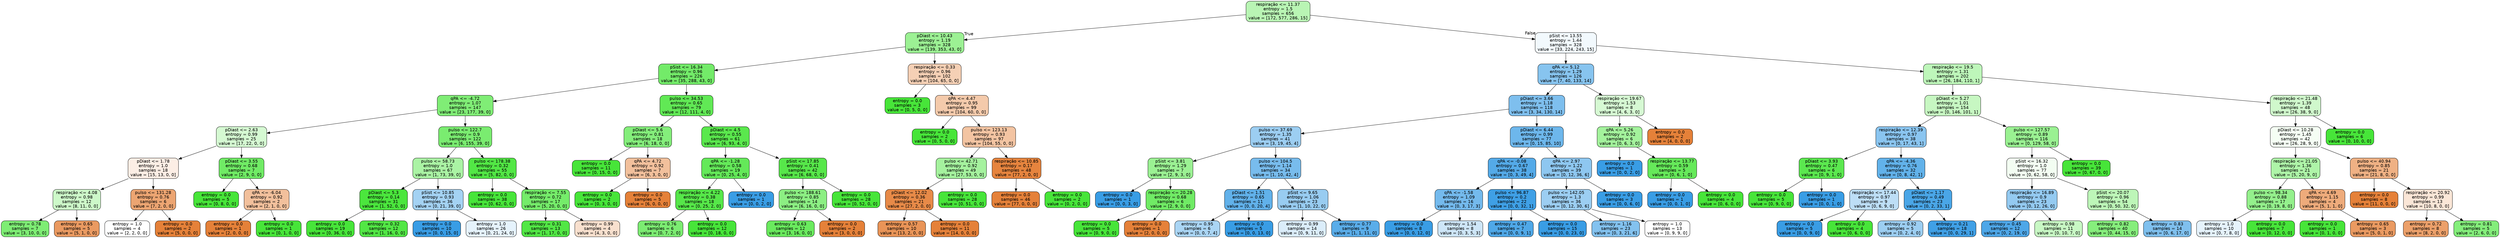 digraph Tree {
node [shape=box, style="filled, rounded", color="black", fontname="helvetica"] ;
edge [fontname="helvetica"] ;
0 [label="respiração <= 11.37\nentropy = 1.5\nsamples = 656\nvalue = [172, 577, 286, 15]", fillcolor="#b9f5b4"] ;
1 [label="pDiast <= 10.43\nentropy = 1.19\nsamples = 328\nvalue = [139, 353, 43, 0]", fillcolor="#9cf194"] ;
0 -> 1 [labeldistance=2.5, labelangle=45, headlabel="True"] ;
2 [label="pSist <= 16.34\nentropy = 0.96\nsamples = 226\nvalue = [35, 288, 43, 0]", fillcolor="#73eb69"] ;
1 -> 2 ;
3 [label="qPA <= -4.72\nentropy = 1.07\nsamples = 147\nvalue = [23, 177, 39, 0]", fillcolor="#80ed76"] ;
2 -> 3 ;
4 [label="pDiast <= 2.63\nentropy = 0.99\nsamples = 25\nvalue = [17, 22, 0, 0]", fillcolor="#d5f9d2"] ;
3 -> 4 ;
5 [label="pDiast <= 1.78\nentropy = 1.0\nsamples = 18\nvalue = [15, 13, 0, 0]", fillcolor="#fceee5"] ;
4 -> 5 ;
6 [label="respiração <= 4.08\nentropy = 0.98\nsamples = 12\nvalue = [8, 11, 0, 0]", fillcolor="#cdf8c9"] ;
5 -> 6 ;
7 [label="entropy = 0.78\nsamples = 7\nvalue = [3, 10, 0, 0]", fillcolor="#7eed74"] ;
6 -> 7 ;
8 [label="entropy = 0.65\nsamples = 5\nvalue = [5, 1, 0, 0]", fillcolor="#ea9a61"] ;
6 -> 8 ;
9 [label="pulso <= 131.28\nentropy = 0.76\nsamples = 6\nvalue = [7, 2, 0, 0]", fillcolor="#eca572"] ;
5 -> 9 ;
10 [label="entropy = 1.0\nsamples = 4\nvalue = [2, 2, 0, 0]", fillcolor="#ffffff"] ;
9 -> 10 ;
11 [label="entropy = 0.0\nsamples = 2\nvalue = [5, 0, 0, 0]", fillcolor="#e58139"] ;
9 -> 11 ;
12 [label="pDiast <= 3.55\nentropy = 0.68\nsamples = 7\nvalue = [2, 9, 0, 0]", fillcolor="#70eb65"] ;
4 -> 12 ;
13 [label="entropy = 0.0\nsamples = 5\nvalue = [0, 8, 0, 0]", fillcolor="#47e539"] ;
12 -> 13 ;
14 [label="qPA <= -6.04\nentropy = 0.92\nsamples = 2\nvalue = [2, 1, 0, 0]", fillcolor="#f2c09c"] ;
12 -> 14 ;
15 [label="entropy = 0.0\nsamples = 1\nvalue = [2, 0, 0, 0]", fillcolor="#e58139"] ;
14 -> 15 ;
16 [label="entropy = 0.0\nsamples = 1\nvalue = [0, 1, 0, 0]", fillcolor="#47e539"] ;
14 -> 16 ;
17 [label="pulso <= 122.7\nentropy = 0.9\nsamples = 122\nvalue = [6, 155, 39, 0]", fillcolor="#7aec70"] ;
3 -> 17 ;
18 [label="pulso <= 58.73\nentropy = 1.0\nsamples = 67\nvalue = [1, 73, 39, 0]", fillcolor="#aaf3a4"] ;
17 -> 18 ;
19 [label="pDiast <= 5.3\nentropy = 0.14\nsamples = 31\nvalue = [1, 52, 0, 0]", fillcolor="#4be63d"] ;
18 -> 19 ;
20 [label="entropy = 0.0\nsamples = 19\nvalue = [0, 36, 0, 0]", fillcolor="#47e539"] ;
19 -> 20 ;
21 [label="entropy = 0.32\nsamples = 12\nvalue = [1, 16, 0, 0]", fillcolor="#52e745"] ;
19 -> 21 ;
22 [label="pSist <= 10.85\nentropy = 0.93\nsamples = 36\nvalue = [0, 21, 39, 0]", fillcolor="#a4d2f3"] ;
18 -> 22 ;
23 [label="entropy = 0.0\nsamples = 10\nvalue = [0, 0, 15, 0]", fillcolor="#399de5"] ;
22 -> 23 ;
24 [label="entropy = 1.0\nsamples = 26\nvalue = [0, 21, 24, 0]", fillcolor="#e6f3fc"] ;
22 -> 24 ;
25 [label="pulso <= 178.38\nentropy = 0.32\nsamples = 55\nvalue = [5, 82, 0, 0]", fillcolor="#52e745"] ;
17 -> 25 ;
26 [label="entropy = 0.0\nsamples = 38\nvalue = [0, 62, 0, 0]", fillcolor="#47e539"] ;
25 -> 26 ;
27 [label="respiração <= 7.55\nentropy = 0.72\nsamples = 17\nvalue = [5, 20, 0, 0]", fillcolor="#75ec6a"] ;
25 -> 27 ;
28 [label="entropy = 0.31\nsamples = 13\nvalue = [1, 17, 0, 0]", fillcolor="#52e745"] ;
27 -> 28 ;
29 [label="entropy = 0.99\nsamples = 4\nvalue = [4, 3, 0, 0]", fillcolor="#f8e0ce"] ;
27 -> 29 ;
30 [label="pulso <= 34.53\nentropy = 0.65\nsamples = 79\nvalue = [12, 111, 4, 0]", fillcolor="#61e955"] ;
2 -> 30 ;
31 [label="pDiast <= 5.6\nentropy = 0.81\nsamples = 18\nvalue = [6, 18, 0, 0]", fillcolor="#84ee7b"] ;
30 -> 31 ;
32 [label="entropy = 0.0\nsamples = 11\nvalue = [0, 15, 0, 0]", fillcolor="#47e539"] ;
31 -> 32 ;
33 [label="qPA <= 4.72\nentropy = 0.92\nsamples = 7\nvalue = [6, 3, 0, 0]", fillcolor="#f2c09c"] ;
31 -> 33 ;
34 [label="entropy = 0.0\nsamples = 2\nvalue = [0, 3, 0, 0]", fillcolor="#47e539"] ;
33 -> 34 ;
35 [label="entropy = 0.0\nsamples = 5\nvalue = [6, 0, 0, 0]", fillcolor="#e58139"] ;
33 -> 35 ;
36 [label="pDiast <= 4.5\nentropy = 0.55\nsamples = 61\nvalue = [6, 93, 4, 0]", fillcolor="#5ae84d"] ;
30 -> 36 ;
37 [label="qPA <= -1.28\nentropy = 0.58\nsamples = 19\nvalue = [0, 25, 4, 0]", fillcolor="#64e959"] ;
36 -> 37 ;
38 [label="respiração <= 4.22\nentropy = 0.38\nsamples = 18\nvalue = [0, 25, 2, 0]", fillcolor="#56e749"] ;
37 -> 38 ;
39 [label="entropy = 0.76\nsamples = 6\nvalue = [0, 7, 2, 0]", fillcolor="#7cec72"] ;
38 -> 39 ;
40 [label="entropy = 0.0\nsamples = 12\nvalue = [0, 18, 0, 0]", fillcolor="#47e539"] ;
38 -> 40 ;
41 [label="entropy = 0.0\nsamples = 1\nvalue = [0, 0, 2, 0]", fillcolor="#399de5"] ;
37 -> 41 ;
42 [label="pSist <= 17.85\nentropy = 0.41\nsamples = 42\nvalue = [6, 68, 0, 0]", fillcolor="#57e74a"] ;
36 -> 42 ;
43 [label="pulso <= 188.61\nentropy = 0.85\nsamples = 14\nvalue = [6, 16, 0, 0]", fillcolor="#8cef83"] ;
42 -> 43 ;
44 [label="entropy = 0.63\nsamples = 12\nvalue = [3, 16, 0, 0]", fillcolor="#6aea5e"] ;
43 -> 44 ;
45 [label="entropy = 0.0\nsamples = 2\nvalue = [3, 0, 0, 0]", fillcolor="#e58139"] ;
43 -> 45 ;
46 [label="entropy = 0.0\nsamples = 28\nvalue = [0, 52, 0, 0]", fillcolor="#47e539"] ;
42 -> 46 ;
47 [label="respiração <= 0.33\nentropy = 0.96\nsamples = 102\nvalue = [104, 65, 0, 0]", fillcolor="#f5d0b5"] ;
1 -> 47 ;
48 [label="entropy = 0.0\nsamples = 3\nvalue = [0, 5, 0, 0]", fillcolor="#47e539"] ;
47 -> 48 ;
49 [label="qPA <= 4.47\nentropy = 0.95\nsamples = 99\nvalue = [104, 60, 0, 0]", fillcolor="#f4caab"] ;
47 -> 49 ;
50 [label="entropy = 0.0\nsamples = 2\nvalue = [0, 5, 0, 0]", fillcolor="#47e539"] ;
49 -> 50 ;
51 [label="pulso <= 123.13\nentropy = 0.93\nsamples = 97\nvalue = [104, 55, 0, 0]", fillcolor="#f3c4a2"] ;
49 -> 51 ;
52 [label="pulso <= 42.71\nentropy = 0.92\nsamples = 49\nvalue = [27, 53, 0, 0]", fillcolor="#a5f29e"] ;
51 -> 52 ;
53 [label="pDiast <= 12.02\nentropy = 0.36\nsamples = 21\nvalue = [27, 2, 0, 0]", fillcolor="#e78a48"] ;
52 -> 53 ;
54 [label="entropy = 0.57\nsamples = 10\nvalue = [13, 2, 0, 0]", fillcolor="#e99457"] ;
53 -> 54 ;
55 [label="entropy = 0.0\nsamples = 11\nvalue = [14, 0, 0, 0]", fillcolor="#e58139"] ;
53 -> 55 ;
56 [label="entropy = 0.0\nsamples = 28\nvalue = [0, 51, 0, 0]", fillcolor="#47e539"] ;
52 -> 56 ;
57 [label="respiração <= 10.85\nentropy = 0.17\nsamples = 48\nvalue = [77, 2, 0, 0]", fillcolor="#e6843e"] ;
51 -> 57 ;
58 [label="entropy = 0.0\nsamples = 46\nvalue = [77, 0, 0, 0]", fillcolor="#e58139"] ;
57 -> 58 ;
59 [label="entropy = 0.0\nsamples = 2\nvalue = [0, 2, 0, 0]", fillcolor="#47e539"] ;
57 -> 59 ;
60 [label="pSist <= 13.55\nentropy = 1.44\nsamples = 328\nvalue = [33, 224, 243, 15]", fillcolor="#f2f9fd"] ;
0 -> 60 [labeldistance=2.5, labelangle=-45, headlabel="False"] ;
61 [label="qPA <= 5.12\nentropy = 1.29\nsamples = 126\nvalue = [7, 40, 133, 14]", fillcolor="#87c4ef"] ;
60 -> 61 ;
62 [label="pDiast <= 3.66\nentropy = 1.18\nsamples = 118\nvalue = [3, 34, 130, 14]", fillcolor="#7ebfee"] ;
61 -> 62 ;
63 [label="pulso <= 37.69\nentropy = 1.35\nsamples = 41\nvalue = [3, 19, 45, 4]", fillcolor="#9ccef2"] ;
62 -> 63 ;
64 [label="pSist <= 3.81\nentropy = 1.29\nsamples = 7\nvalue = [2, 9, 3, 0]", fillcolor="#9bf193"] ;
63 -> 64 ;
65 [label="entropy = 0.0\nsamples = 1\nvalue = [0, 0, 3, 0]", fillcolor="#399de5"] ;
64 -> 65 ;
66 [label="respiração <= 20.28\nentropy = 0.68\nsamples = 6\nvalue = [2, 9, 0, 0]", fillcolor="#70eb65"] ;
64 -> 66 ;
67 [label="entropy = 0.0\nsamples = 5\nvalue = [0, 9, 0, 0]", fillcolor="#47e539"] ;
66 -> 67 ;
68 [label="entropy = 0.0\nsamples = 1\nvalue = [2, 0, 0, 0]", fillcolor="#e58139"] ;
66 -> 68 ;
69 [label="pulso <= 104.5\nentropy = 1.14\nsamples = 34\nvalue = [1, 10, 42, 4]", fillcolor="#78bced"] ;
63 -> 69 ;
70 [label="pDiast <= 1.51\nentropy = 0.65\nsamples = 11\nvalue = [0, 0, 20, 4]", fillcolor="#61b1ea"] ;
69 -> 70 ;
71 [label="entropy = 0.95\nsamples = 6\nvalue = [0, 0, 7, 4]", fillcolor="#aad5f4"] ;
70 -> 71 ;
72 [label="entropy = 0.0\nsamples = 5\nvalue = [0, 0, 13, 0]", fillcolor="#399de5"] ;
70 -> 72 ;
73 [label="pSist <= 9.65\nentropy = 1.06\nsamples = 23\nvalue = [1, 10, 22, 0]", fillcolor="#98ccf1"] ;
69 -> 73 ;
74 [label="entropy = 0.99\nsamples = 14\nvalue = [0, 9, 11, 0]", fillcolor="#dbedfa"] ;
73 -> 74 ;
75 [label="entropy = 0.77\nsamples = 9\nvalue = [1, 1, 11, 0]", fillcolor="#5aade9"] ;
73 -> 75 ;
76 [label="pDiast <= 6.44\nentropy = 0.99\nsamples = 77\nvalue = [0, 15, 85, 10]", fillcolor="#6db7ec"] ;
62 -> 76 ;
77 [label="qPA <= -0.08\nentropy = 0.67\nsamples = 38\nvalue = [0, 3, 49, 4]", fillcolor="#54aae8"] ;
76 -> 77 ;
78 [label="qPA <= -1.58\nentropy = 1.09\nsamples = 16\nvalue = [0, 3, 17, 3]", fillcolor="#74baed"] ;
77 -> 78 ;
79 [label="entropy = 0.0\nsamples = 8\nvalue = [0, 0, 12, 0]", fillcolor="#399de5"] ;
78 -> 79 ;
80 [label="entropy = 1.54\nsamples = 8\nvalue = [0, 3, 5, 3]", fillcolor="#cee6f8"] ;
78 -> 80 ;
81 [label="pulso <= 96.87\nentropy = 0.2\nsamples = 22\nvalue = [0, 0, 32, 1]", fillcolor="#3fa0e6"] ;
77 -> 81 ;
82 [label="entropy = 0.47\nsamples = 7\nvalue = [0, 0, 9, 1]", fillcolor="#4fa8e8"] ;
81 -> 82 ;
83 [label="entropy = 0.0\nsamples = 15\nvalue = [0, 0, 23, 0]", fillcolor="#399de5"] ;
81 -> 83 ;
84 [label="qPA <= 2.97\nentropy = 1.22\nsamples = 39\nvalue = [0, 12, 36, 6]", fillcolor="#8ec7f0"] ;
76 -> 84 ;
85 [label="pulso <= 142.05\nentropy = 1.3\nsamples = 36\nvalue = [0, 12, 30, 6]", fillcolor="#9ccef2"] ;
84 -> 85 ;
86 [label="entropy = 1.16\nsamples = 23\nvalue = [0, 3, 21, 6]", fillcolor="#83c2ef"] ;
85 -> 86 ;
87 [label="entropy = 1.0\nsamples = 13\nvalue = [0, 9, 9, 0]", fillcolor="#ffffff"] ;
85 -> 87 ;
88 [label="entropy = 0.0\nsamples = 3\nvalue = [0, 0, 6, 0]", fillcolor="#399de5"] ;
84 -> 88 ;
89 [label="respiração <= 19.67\nentropy = 1.53\nsamples = 8\nvalue = [4, 6, 3, 0]", fillcolor="#d6f9d3"] ;
61 -> 89 ;
90 [label="qPA <= 5.26\nentropy = 0.92\nsamples = 6\nvalue = [0, 6, 3, 0]", fillcolor="#a3f29c"] ;
89 -> 90 ;
91 [label="entropy = 0.0\nsamples = 1\nvalue = [0, 0, 2, 0]", fillcolor="#399de5"] ;
90 -> 91 ;
92 [label="respiração <= 13.77\nentropy = 0.59\nsamples = 5\nvalue = [0, 6, 1, 0]", fillcolor="#66e95a"] ;
90 -> 92 ;
93 [label="entropy = 0.0\nsamples = 1\nvalue = [0, 0, 1, 0]", fillcolor="#399de5"] ;
92 -> 93 ;
94 [label="entropy = 0.0\nsamples = 4\nvalue = [0, 6, 0, 0]", fillcolor="#47e539"] ;
92 -> 94 ;
95 [label="entropy = 0.0\nsamples = 2\nvalue = [4, 0, 0, 0]", fillcolor="#e58139"] ;
89 -> 95 ;
96 [label="respiração <= 19.5\nentropy = 1.31\nsamples = 202\nvalue = [26, 184, 110, 1]", fillcolor="#bef6ba"] ;
60 -> 96 ;
97 [label="pDiast <= 5.27\nentropy = 1.01\nsamples = 154\nvalue = [0, 146, 101, 1]", fillcolor="#c7f7c2"] ;
96 -> 97 ;
98 [label="respiração <= 12.39\nentropy = 0.97\nsamples = 38\nvalue = [0, 17, 43, 1]", fillcolor="#8ac5f0"] ;
97 -> 98 ;
99 [label="pDiast <= 3.93\nentropy = 0.47\nsamples = 6\nvalue = [0, 9, 1, 0]", fillcolor="#5be84f"] ;
98 -> 99 ;
100 [label="entropy = 0.0\nsamples = 5\nvalue = [0, 9, 0, 0]", fillcolor="#47e539"] ;
99 -> 100 ;
101 [label="entropy = 0.0\nsamples = 1\nvalue = [0, 0, 1, 0]", fillcolor="#399de5"] ;
99 -> 101 ;
102 [label="qPA <= -4.36\nentropy = 0.76\nsamples = 32\nvalue = [0, 8, 42, 1]", fillcolor="#62b2ea"] ;
98 -> 102 ;
103 [label="respiração <= 17.44\nentropy = 0.97\nsamples = 9\nvalue = [0, 6, 9, 0]", fillcolor="#bddef6"] ;
102 -> 103 ;
104 [label="entropy = 0.0\nsamples = 5\nvalue = [0, 0, 9, 0]", fillcolor="#399de5"] ;
103 -> 104 ;
105 [label="entropy = 0.0\nsamples = 4\nvalue = [0, 6, 0, 0]", fillcolor="#47e539"] ;
103 -> 105 ;
106 [label="pDiast <= 1.17\nentropy = 0.49\nsamples = 23\nvalue = [0, 2, 33, 1]", fillcolor="#4aa6e7"] ;
102 -> 106 ;
107 [label="entropy = 0.92\nsamples = 5\nvalue = [0, 2, 4, 0]", fillcolor="#9ccef2"] ;
106 -> 107 ;
108 [label="entropy = 0.21\nsamples = 18\nvalue = [0, 0, 29, 1]", fillcolor="#40a0e6"] ;
106 -> 108 ;
109 [label="pulso <= 127.57\nentropy = 0.89\nsamples = 116\nvalue = [0, 129, 58, 0]", fillcolor="#9af192"] ;
97 -> 109 ;
110 [label="pSist <= 16.32\nentropy = 1.0\nsamples = 77\nvalue = [0, 62, 58, 0]", fillcolor="#f3fdf2"] ;
109 -> 110 ;
111 [label="respiração <= 16.89\nentropy = 0.9\nsamples = 23\nvalue = [0, 12, 26, 0]", fillcolor="#94caf1"] ;
110 -> 111 ;
112 [label="entropy = 0.45\nsamples = 12\nvalue = [0, 2, 19, 0]", fillcolor="#4ea7e8"] ;
111 -> 112 ;
113 [label="entropy = 0.98\nsamples = 11\nvalue = [0, 10, 7, 0]", fillcolor="#c8f7c4"] ;
111 -> 113 ;
114 [label="pSist <= 20.07\nentropy = 0.96\nsamples = 54\nvalue = [0, 50, 32, 0]", fillcolor="#bdf6b8"] ;
110 -> 114 ;
115 [label="entropy = 0.82\nsamples = 40\nvalue = [0, 44, 15, 0]", fillcolor="#86ee7c"] ;
114 -> 115 ;
116 [label="entropy = 0.83\nsamples = 14\nvalue = [0, 6, 17, 0]", fillcolor="#7fc0ee"] ;
114 -> 116 ;
117 [label="entropy = 0.0\nsamples = 39\nvalue = [0, 67, 0, 0]", fillcolor="#47e539"] ;
109 -> 117 ;
118 [label="respiração <= 21.48\nentropy = 1.39\nsamples = 48\nvalue = [26, 38, 9, 0]", fillcolor="#d0f8cc"] ;
96 -> 118 ;
119 [label="pDiast <= 10.28\nentropy = 1.45\nsamples = 42\nvalue = [26, 28, 9, 0]", fillcolor="#f5fef4"] ;
118 -> 119 ;
120 [label="respiração <= 21.05\nentropy = 1.36\nsamples = 21\nvalue = [5, 20, 9, 0]", fillcolor="#aef4a8"] ;
119 -> 120 ;
121 [label="pulso <= 98.34\nentropy = 0.88\nsamples = 17\nvalue = [0, 19, 8, 0]", fillcolor="#94f08c"] ;
120 -> 121 ;
122 [label="entropy = 1.0\nsamples = 10\nvalue = [0, 7, 8, 0]", fillcolor="#e6f3fc"] ;
121 -> 122 ;
123 [label="entropy = 0.0\nsamples = 7\nvalue = [0, 12, 0, 0]", fillcolor="#47e539"] ;
121 -> 123 ;
124 [label="qPA <= 4.69\nentropy = 1.15\nsamples = 4\nvalue = [5, 1, 1, 0]", fillcolor="#eeab7b"] ;
120 -> 124 ;
125 [label="entropy = 0.0\nsamples = 1\nvalue = [0, 1, 0, 0]", fillcolor="#47e539"] ;
124 -> 125 ;
126 [label="entropy = 0.65\nsamples = 3\nvalue = [5, 0, 1, 0]", fillcolor="#ea9a61"] ;
124 -> 126 ;
127 [label="pulso <= 40.94\nentropy = 0.85\nsamples = 21\nvalue = [21, 8, 0, 0]", fillcolor="#efb184"] ;
119 -> 127 ;
128 [label="entropy = 0.0\nsamples = 8\nvalue = [11, 0, 0, 0]", fillcolor="#e58139"] ;
127 -> 128 ;
129 [label="respiração <= 20.92\nentropy = 0.99\nsamples = 13\nvalue = [10, 8, 0, 0]", fillcolor="#fae6d7"] ;
127 -> 129 ;
130 [label="entropy = 0.72\nsamples = 8\nvalue = [8, 2, 0, 0]", fillcolor="#eca06a"] ;
129 -> 130 ;
131 [label="entropy = 0.81\nsamples = 5\nvalue = [2, 6, 0, 0]", fillcolor="#84ee7b"] ;
129 -> 131 ;
132 [label="entropy = 0.0\nsamples = 6\nvalue = [0, 10, 0, 0]", fillcolor="#47e539"] ;
118 -> 132 ;
}